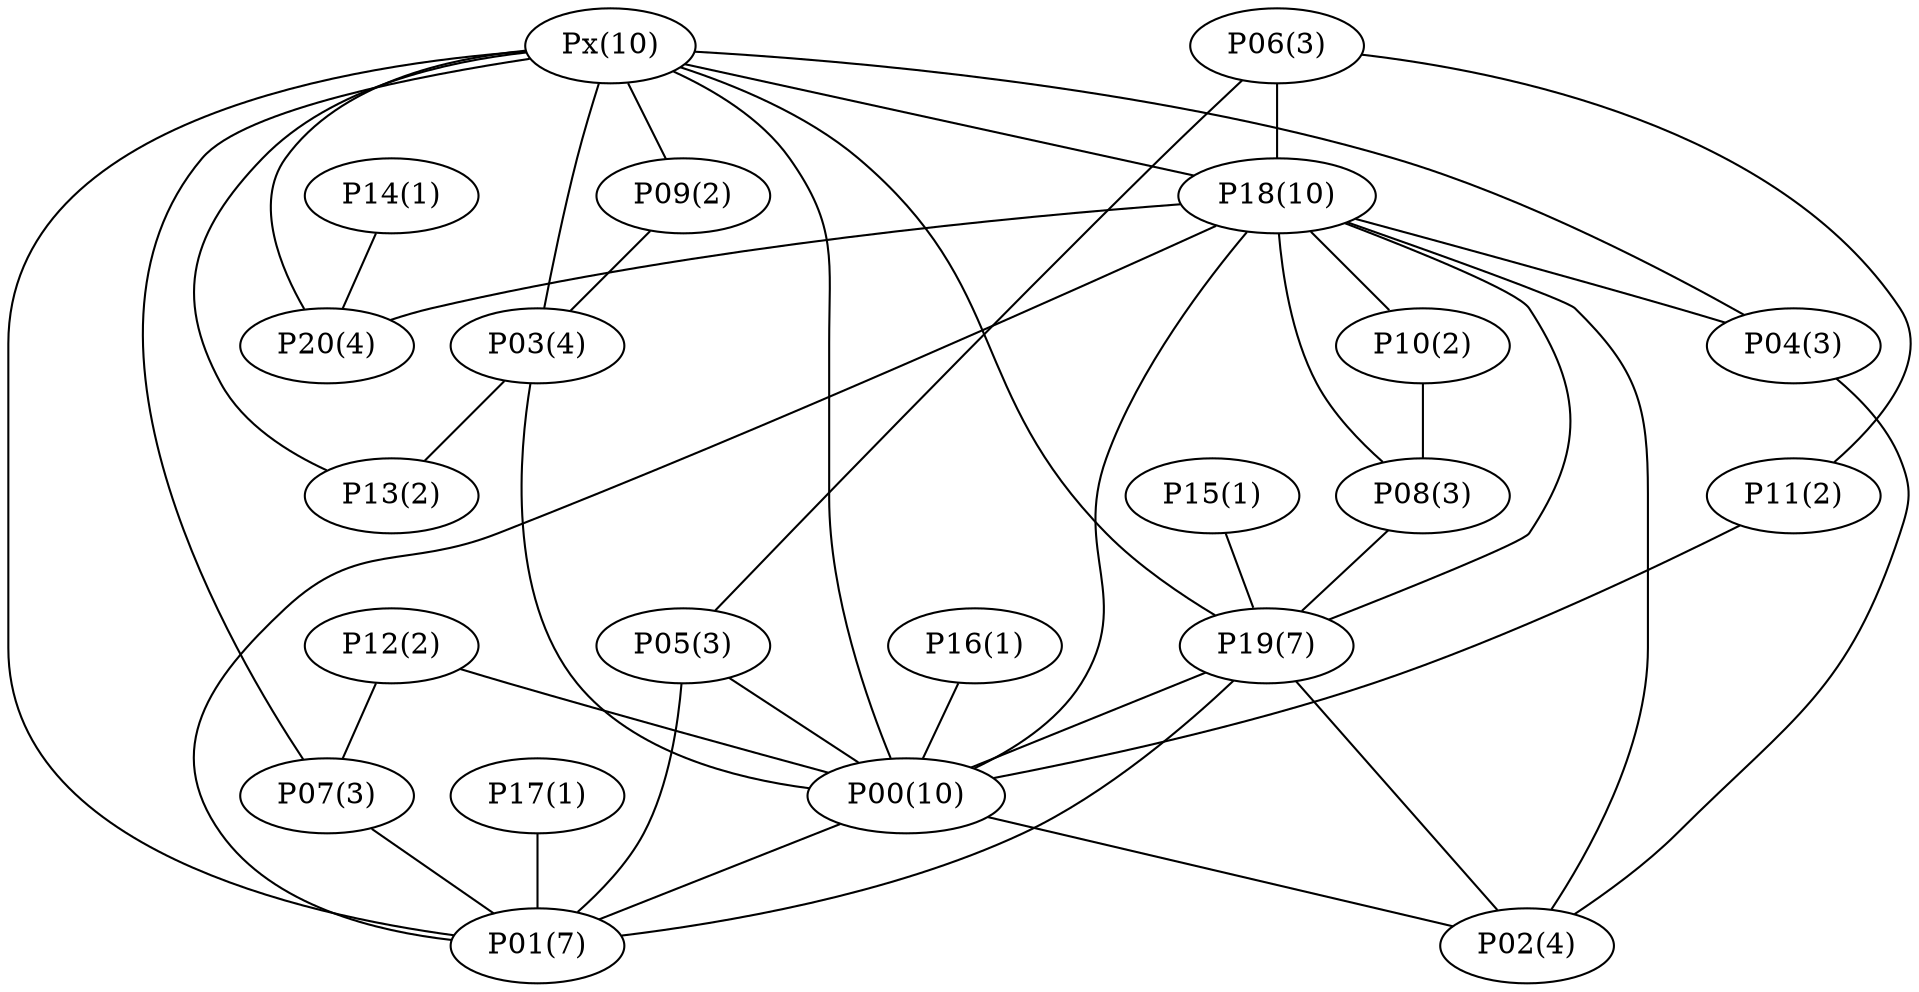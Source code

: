 graph network {
	"Px(10)";
	"P00(10)";
	"P04(3)";
	"P03(4)";
	"P20(4)";
	"P13(2)";
	"P01(7)";
	"P18(10)";
	"P09(2)";
	"P19(7)";
	"P07(3)";
	"P15(1)";
	"P06(3)";
	"P05(3)";
	"P11(2)";
	"P16(1)";
	"P12(2)";
	"P02(4)";
	"P10(2)";
	"P08(3)";
	"P17(1)";
	"P14(1)";
	"Px(10)" -- "P00(10)";
	"Px(10)" -- "P04(3)";
	"Px(10)" -- "P03(4)";
	"Px(10)" -- "P20(4)";
	"Px(10)" -- "P13(2)";
	"Px(10)" -- "P01(7)";
	"Px(10)" -- "P18(10)";
	"Px(10)" -- "P09(2)";
	"Px(10)" -- "P19(7)";
	"Px(10)" -- "P07(3)";
	"P15(1)" -- "P19(7)";
	"P06(3)" -- "P18(10)";
	"P06(3)" -- "P05(3)";
	"P06(3)" -- "P11(2)";
	"P16(1)" -- "P00(10)";
	"P09(2)" -- "P03(4)";
	"P12(2)" -- "P00(10)";
	"P12(2)" -- "P07(3)";
	"P03(4)" -- "P00(10)";
	"P03(4)" -- "P13(2)";
	"P07(3)" -- "P01(7)";
	"P18(10)" -- "P00(10)";
	"P18(10)" -- "P02(4)";
	"P18(10)" -- "P10(2)";
	"P18(10)" -- "P08(3)";
	"P18(10)" -- "P01(7)";
	"P18(10)" -- "P19(7)";
	"P18(10)" -- "P04(3)";
	"P18(10)" -- "P20(4)";
	"P17(1)" -- "P01(7)";
	"P10(2)" -- "P08(3)";
	"P04(3)" -- "P02(4)";
	"P08(3)" -- "P19(7)";
	"P05(3)" -- "P00(10)";
	"P05(3)" -- "P01(7)";
	"P11(2)" -- "P00(10)";
	"P14(1)" -- "P20(4)";
	"P19(7)" -- "P00(10)";
	"P19(7)" -- "P02(4)";
	"P19(7)" -- "P01(7)";
	"P00(10)" -- "P02(4)";
	"P00(10)" -- "P01(7)";
}